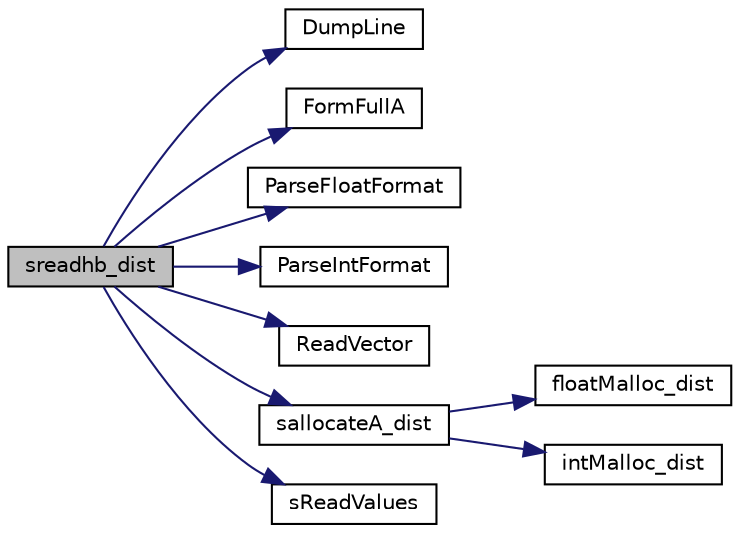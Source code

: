 digraph "sreadhb_dist"
{
 // LATEX_PDF_SIZE
  edge [fontname="Helvetica",fontsize="10",labelfontname="Helvetica",labelfontsize="10"];
  node [fontname="Helvetica",fontsize="10",shape=record];
  rankdir="LR";
  Node1 [label="sreadhb_dist",height=0.2,width=0.4,color="black", fillcolor="grey75", style="filled", fontcolor="black",tooltip=" "];
  Node1 -> Node2 [color="midnightblue",fontsize="10",style="solid",fontname="Helvetica"];
  Node2 [label="DumpLine",height=0.2,width=0.4,color="black", fillcolor="white", style="filled",URL="$sreadhb_8c.html#a73c3b93fec4fb69f67664d899b2a6b42",tooltip=" "];
  Node1 -> Node3 [color="midnightblue",fontsize="10",style="solid",fontname="Helvetica"];
  Node3 [label="FormFullA",height=0.2,width=0.4,color="black", fillcolor="white", style="filled",URL="$sreadhb_8c.html#a115258251da4530dd0dc5c37132b7b00",tooltip=" "];
  Node1 -> Node4 [color="midnightblue",fontsize="10",style="solid",fontname="Helvetica"];
  Node4 [label="ParseFloatFormat",height=0.2,width=0.4,color="black", fillcolor="white", style="filled",URL="$sreadhb_8c.html#ab280470e3c7d3235ee212104d44d09a2",tooltip=" "];
  Node1 -> Node5 [color="midnightblue",fontsize="10",style="solid",fontname="Helvetica"];
  Node5 [label="ParseIntFormat",height=0.2,width=0.4,color="black", fillcolor="white", style="filled",URL="$sreadhb_8c.html#a05ff7013a68c641295685a0e85c18c83",tooltip=" "];
  Node1 -> Node6 [color="midnightblue",fontsize="10",style="solid",fontname="Helvetica"];
  Node6 [label="ReadVector",height=0.2,width=0.4,color="black", fillcolor="white", style="filled",URL="$sreadhb_8c.html#aec3e2f32a90b64c2328709a21d985b55",tooltip=" "];
  Node1 -> Node7 [color="midnightblue",fontsize="10",style="solid",fontname="Helvetica"];
  Node7 [label="sallocateA_dist",height=0.2,width=0.4,color="black", fillcolor="white", style="filled",URL="$smemory__dist_8c.html#a5ad7f2f118d127208e0b029cdb5b82e9",tooltip=" "];
  Node7 -> Node8 [color="midnightblue",fontsize="10",style="solid",fontname="Helvetica"];
  Node8 [label="floatMalloc_dist",height=0.2,width=0.4,color="black", fillcolor="white", style="filled",URL="$smemory__dist_8c.html#a331357a595befa771bac9d583c0eb8f4",tooltip=" "];
  Node7 -> Node9 [color="midnightblue",fontsize="10",style="solid",fontname="Helvetica"];
  Node9 [label="intMalloc_dist",height=0.2,width=0.4,color="black", fillcolor="white", style="filled",URL="$memory_8c.html#a2c2df35072e313373438cccdb98b885c",tooltip=" "];
  Node1 -> Node10 [color="midnightblue",fontsize="10",style="solid",fontname="Helvetica"];
  Node10 [label="sReadValues",height=0.2,width=0.4,color="black", fillcolor="white", style="filled",URL="$sreadhb_8c.html#ae0241a6a3e78446a8c27567652d8a5dc",tooltip=" "];
}
